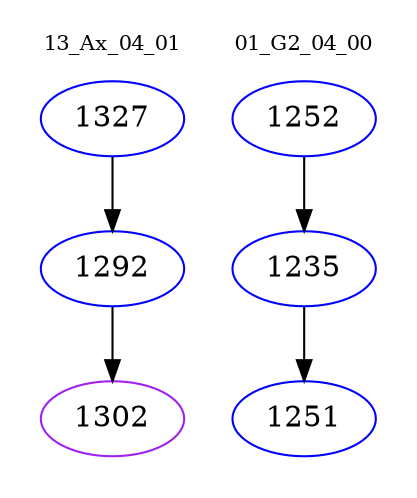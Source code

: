 digraph{
subgraph cluster_0 {
color = white
label = "13_Ax_04_01";
fontsize=10;
T0_1327 [label="1327", color="blue"]
T0_1327 -> T0_1292 [color="black"]
T0_1292 [label="1292", color="blue"]
T0_1292 -> T0_1302 [color="black"]
T0_1302 [label="1302", color="purple"]
}
subgraph cluster_1 {
color = white
label = "01_G2_04_00";
fontsize=10;
T1_1252 [label="1252", color="blue"]
T1_1252 -> T1_1235 [color="black"]
T1_1235 [label="1235", color="blue"]
T1_1235 -> T1_1251 [color="black"]
T1_1251 [label="1251", color="blue"]
}
}
